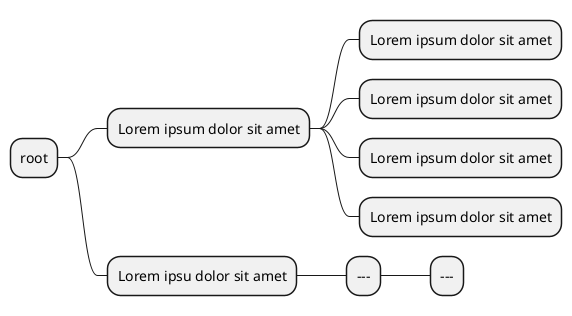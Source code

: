 {
  "sha1": "c2oyiyslxv795jewdd21t4z4wuy1er0",
  "insertion": {
    "when": "2024-06-01T09:03:00.800Z",
    "user": "plantuml@gmail.com"
  }
}
@startmindmap
* root
	* Lorem ipsum dolor sit amet
		* Lorem ipsum dolor sit amet
		* Lorem ipsum dolor sit amet
		* Lorem ipsum dolor sit amet
		* Lorem ipsum dolor sit amet
	* Lorem ipsu dolor sit amet
		* ---
			* ---
@endmindmap
